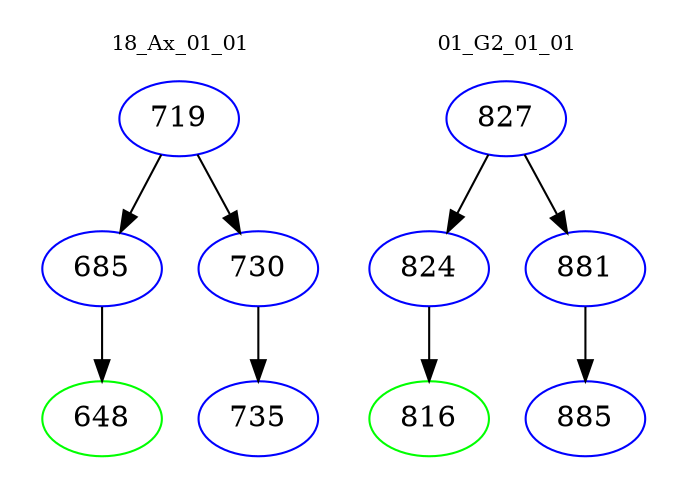 digraph{
subgraph cluster_0 {
color = white
label = "18_Ax_01_01";
fontsize=10;
T0_719 [label="719", color="blue"]
T0_719 -> T0_685 [color="black"]
T0_685 [label="685", color="blue"]
T0_685 -> T0_648 [color="black"]
T0_648 [label="648", color="green"]
T0_719 -> T0_730 [color="black"]
T0_730 [label="730", color="blue"]
T0_730 -> T0_735 [color="black"]
T0_735 [label="735", color="blue"]
}
subgraph cluster_1 {
color = white
label = "01_G2_01_01";
fontsize=10;
T1_827 [label="827", color="blue"]
T1_827 -> T1_824 [color="black"]
T1_824 [label="824", color="blue"]
T1_824 -> T1_816 [color="black"]
T1_816 [label="816", color="green"]
T1_827 -> T1_881 [color="black"]
T1_881 [label="881", color="blue"]
T1_881 -> T1_885 [color="black"]
T1_885 [label="885", color="blue"]
}
}
